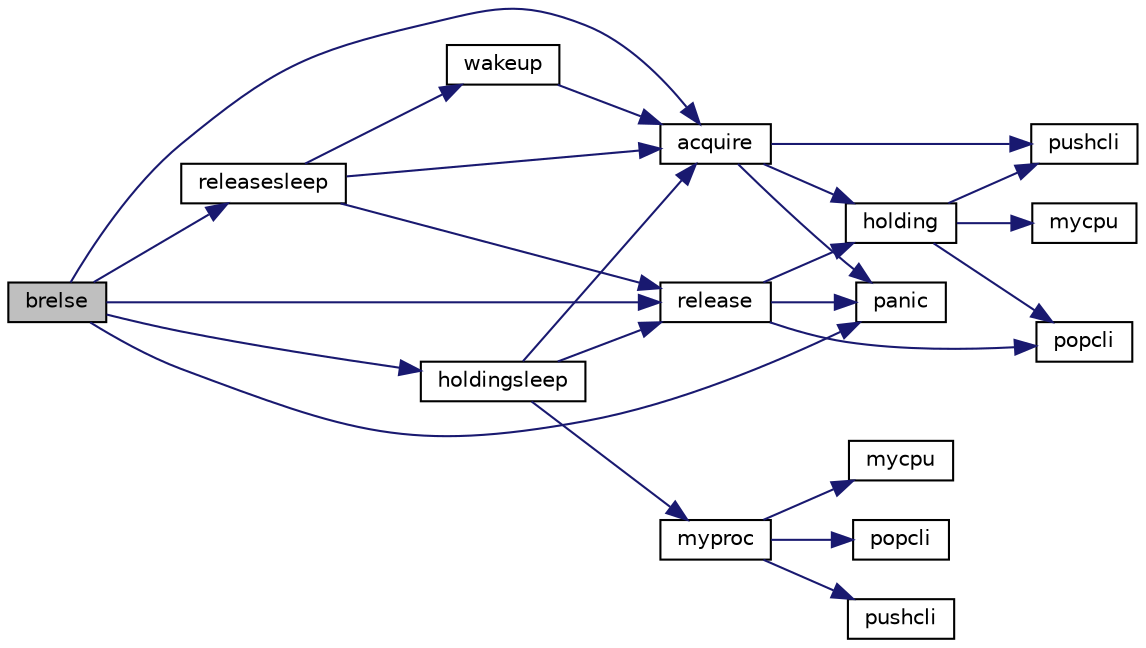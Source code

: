 digraph "brelse"
{
 // LATEX_PDF_SIZE
  edge [fontname="Helvetica",fontsize="10",labelfontname="Helvetica",labelfontsize="10"];
  node [fontname="Helvetica",fontsize="10",shape=record];
  rankdir="LR";
  Node1 [label="brelse",height=0.2,width=0.4,color="black", fillcolor="grey75", style="filled", fontcolor="black",tooltip=" "];
  Node1 -> Node2 [color="midnightblue",fontsize="10",style="solid",fontname="Helvetica"];
  Node2 [label="acquire",height=0.2,width=0.4,color="black", fillcolor="white", style="filled",URL="$d5/d64/defs_8h.html#afe4ef8638f1ecb962a6e67fb086ee3b8",tooltip=" "];
  Node2 -> Node3 [color="midnightblue",fontsize="10",style="solid",fontname="Helvetica"];
  Node3 [label="holding",height=0.2,width=0.4,color="black", fillcolor="white", style="filled",URL="$d3/d2d/spinlock_8c.html#aea48df3e5cfb903179ad3dc78ab502d9",tooltip=" "];
  Node3 -> Node4 [color="midnightblue",fontsize="10",style="solid",fontname="Helvetica"];
  Node4 [label="mycpu",height=0.2,width=0.4,color="black", fillcolor="white", style="filled",URL="$d5/d64/defs_8h.html#a6ab45dc363c8d9b7beb14c25be49c6d7",tooltip=" "];
  Node3 -> Node5 [color="midnightblue",fontsize="10",style="solid",fontname="Helvetica"];
  Node5 [label="popcli",height=0.2,width=0.4,color="black", fillcolor="white", style="filled",URL="$d3/d2d/spinlock_8c.html#ae3424f669269fef400ce29c3aeb43fdb",tooltip=" "];
  Node3 -> Node6 [color="midnightblue",fontsize="10",style="solid",fontname="Helvetica"];
  Node6 [label="pushcli",height=0.2,width=0.4,color="black", fillcolor="white", style="filled",URL="$d3/d2d/spinlock_8c.html#a206b749d1b7768dadce61cbcde7e0f1c",tooltip=" "];
  Node2 -> Node7 [color="midnightblue",fontsize="10",style="solid",fontname="Helvetica"];
  Node7 [label="panic",height=0.2,width=0.4,color="black", fillcolor="white", style="filled",URL="$d0/d56/console_8c.html#a95c0aca5d6d7487933984f08b189917a",tooltip=" "];
  Node2 -> Node6 [color="midnightblue",fontsize="10",style="solid",fontname="Helvetica"];
  Node1 -> Node8 [color="midnightblue",fontsize="10",style="solid",fontname="Helvetica"];
  Node8 [label="holdingsleep",height=0.2,width=0.4,color="black", fillcolor="white", style="filled",URL="$d5/d64/defs_8h.html#afa76133bc67c6026376d630da9b53b68",tooltip=" "];
  Node8 -> Node2 [color="midnightblue",fontsize="10",style="solid",fontname="Helvetica"];
  Node8 -> Node9 [color="midnightblue",fontsize="10",style="solid",fontname="Helvetica"];
  Node9 [label="myproc",height=0.2,width=0.4,color="black", fillcolor="white", style="filled",URL="$d5/d64/defs_8h.html#addb64b689e3c266aaa67cc0126bba441",tooltip=" "];
  Node9 -> Node10 [color="midnightblue",fontsize="10",style="solid",fontname="Helvetica"];
  Node10 [label="mycpu",height=0.2,width=0.4,color="black", fillcolor="white", style="filled",URL="$d3/dda/proc_8c.html#a6ab45dc363c8d9b7beb14c25be49c6d7",tooltip=" "];
  Node9 -> Node11 [color="midnightblue",fontsize="10",style="solid",fontname="Helvetica"];
  Node11 [label="popcli",height=0.2,width=0.4,color="black", fillcolor="white", style="filled",URL="$d5/d64/defs_8h.html#ae3424f669269fef400ce29c3aeb43fdb",tooltip=" "];
  Node9 -> Node12 [color="midnightblue",fontsize="10",style="solid",fontname="Helvetica"];
  Node12 [label="pushcli",height=0.2,width=0.4,color="black", fillcolor="white", style="filled",URL="$d5/d64/defs_8h.html#a206b749d1b7768dadce61cbcde7e0f1c",tooltip=" "];
  Node8 -> Node13 [color="midnightblue",fontsize="10",style="solid",fontname="Helvetica"];
  Node13 [label="release",height=0.2,width=0.4,color="black", fillcolor="white", style="filled",URL="$d5/d64/defs_8h.html#a4f8616948f3dbce65671f666eed1d669",tooltip=" "];
  Node13 -> Node3 [color="midnightblue",fontsize="10",style="solid",fontname="Helvetica"];
  Node13 -> Node7 [color="midnightblue",fontsize="10",style="solid",fontname="Helvetica"];
  Node13 -> Node5 [color="midnightblue",fontsize="10",style="solid",fontname="Helvetica"];
  Node1 -> Node7 [color="midnightblue",fontsize="10",style="solid",fontname="Helvetica"];
  Node1 -> Node13 [color="midnightblue",fontsize="10",style="solid",fontname="Helvetica"];
  Node1 -> Node14 [color="midnightblue",fontsize="10",style="solid",fontname="Helvetica"];
  Node14 [label="releasesleep",height=0.2,width=0.4,color="black", fillcolor="white", style="filled",URL="$d5/d64/defs_8h.html#a840b479c87b1c047d7142f58e0ad0b27",tooltip=" "];
  Node14 -> Node2 [color="midnightblue",fontsize="10",style="solid",fontname="Helvetica"];
  Node14 -> Node13 [color="midnightblue",fontsize="10",style="solid",fontname="Helvetica"];
  Node14 -> Node15 [color="midnightblue",fontsize="10",style="solid",fontname="Helvetica"];
  Node15 [label="wakeup",height=0.2,width=0.4,color="black", fillcolor="white", style="filled",URL="$d5/d64/defs_8h.html#a245b56417239f499389b2e806bd99254",tooltip=" "];
  Node15 -> Node2 [color="midnightblue",fontsize="10",style="solid",fontname="Helvetica"];
}
